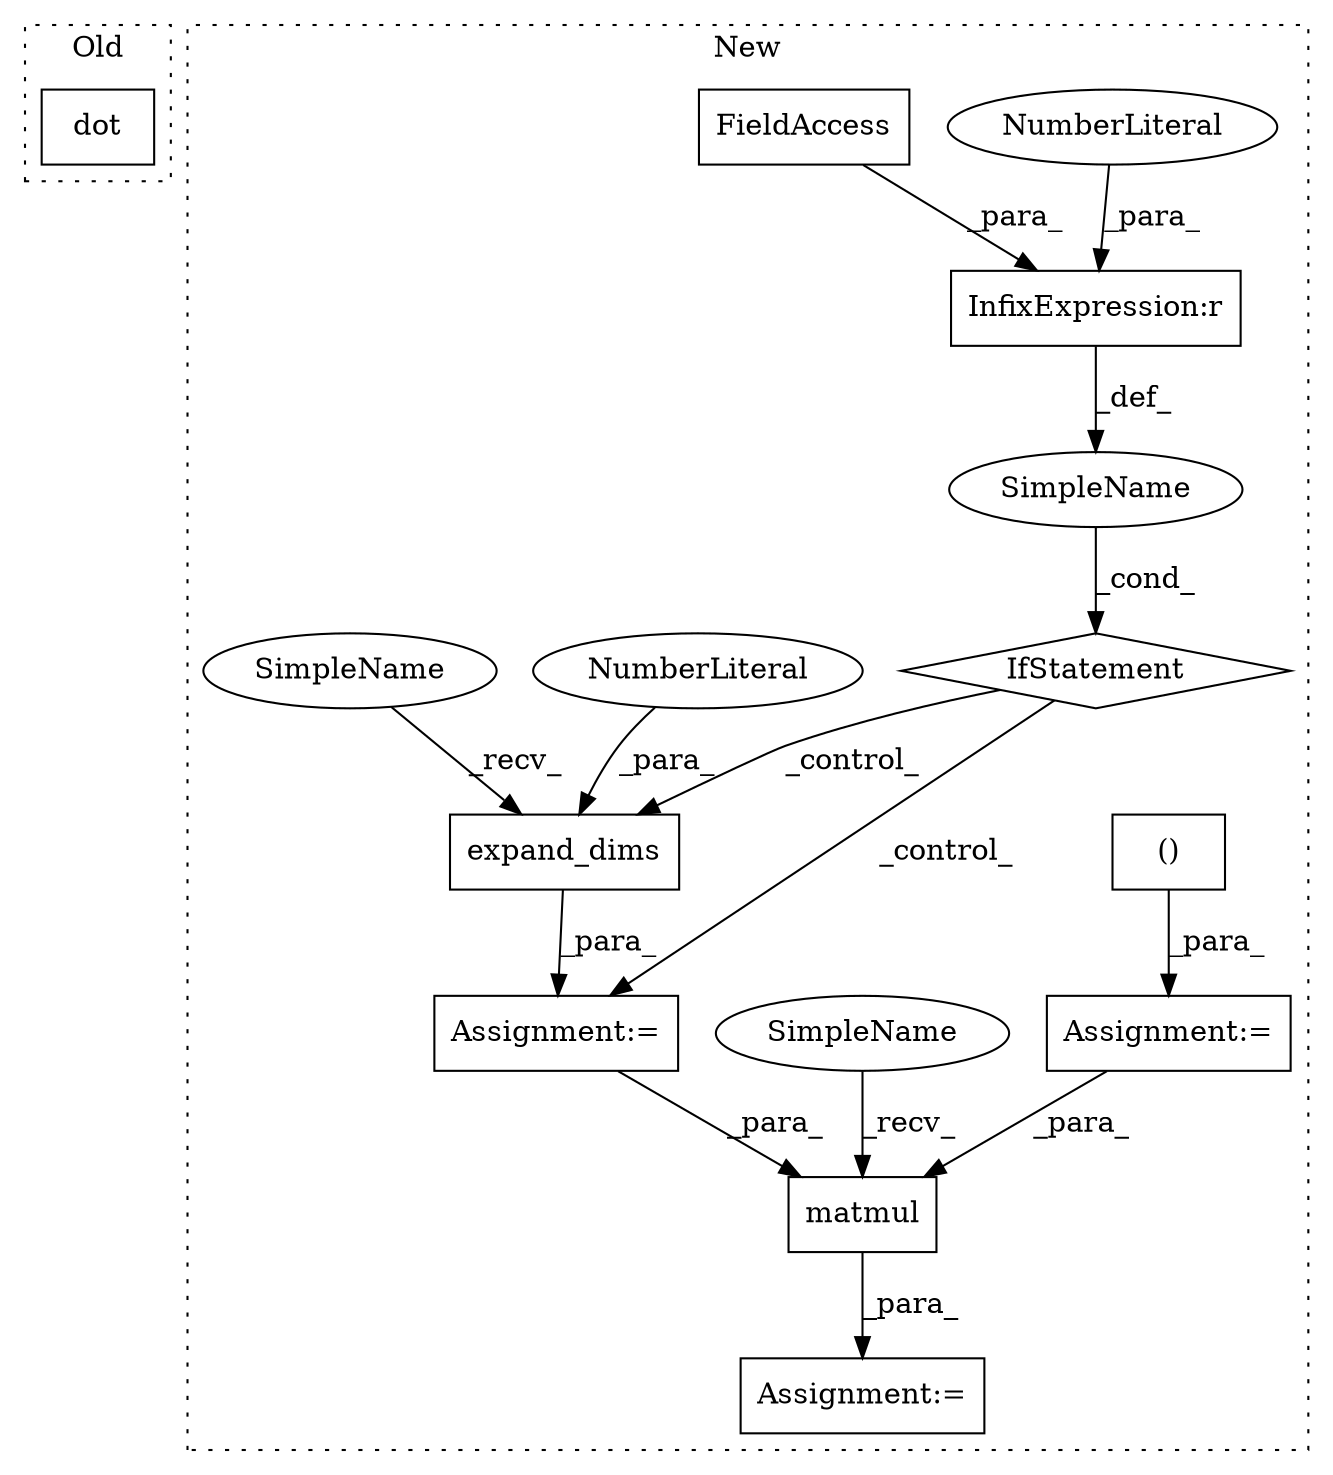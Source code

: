 digraph G {
subgraph cluster0 {
1 [label="dot" a="32" s="5329,5385" l="4,1" shape="box"];
label = "Old";
style="dotted";
}
subgraph cluster1 {
2 [label="matmul" a="32" s="8739,8779" l="7,1" shape="box"];
3 [label="Assignment:=" a="7" s="8732" l="1" shape="box"];
4 [label="Assignment:=" a="7" s="7939" l="1" shape="box"];
5 [label="expand_dims" a="32" s="7946,7965" l="12,1" shape="box"];
6 [label="NumberLiteral" a="34" s="7964" l="1" shape="ellipse"];
7 [label="()" a="106" s="8385" l="53" shape="box"];
8 [label="IfStatement" a="25" s="7905,7924" l="4,2" shape="diamond"];
9 [label="SimpleName" a="42" s="" l="" shape="ellipse"];
10 [label="InfixExpression:r" a="27" s="7919" l="4" shape="box"];
11 [label="NumberLiteral" a="34" s="7923" l="1" shape="ellipse"];
12 [label="FieldAccess" a="22" s="7909" l="10" shape="box"];
13 [label="Assignment:=" a="7" s="8367" l="1" shape="box"];
14 [label="SimpleName" a="42" s="8733" l="5" shape="ellipse"];
15 [label="SimpleName" a="42" s="7940" l="5" shape="ellipse"];
label = "New";
style="dotted";
}
2 -> 3 [label="_para_"];
4 -> 2 [label="_para_"];
5 -> 4 [label="_para_"];
6 -> 5 [label="_para_"];
7 -> 13 [label="_para_"];
8 -> 4 [label="_control_"];
8 -> 5 [label="_control_"];
9 -> 8 [label="_cond_"];
10 -> 9 [label="_def_"];
11 -> 10 [label="_para_"];
12 -> 10 [label="_para_"];
13 -> 2 [label="_para_"];
14 -> 2 [label="_recv_"];
15 -> 5 [label="_recv_"];
}